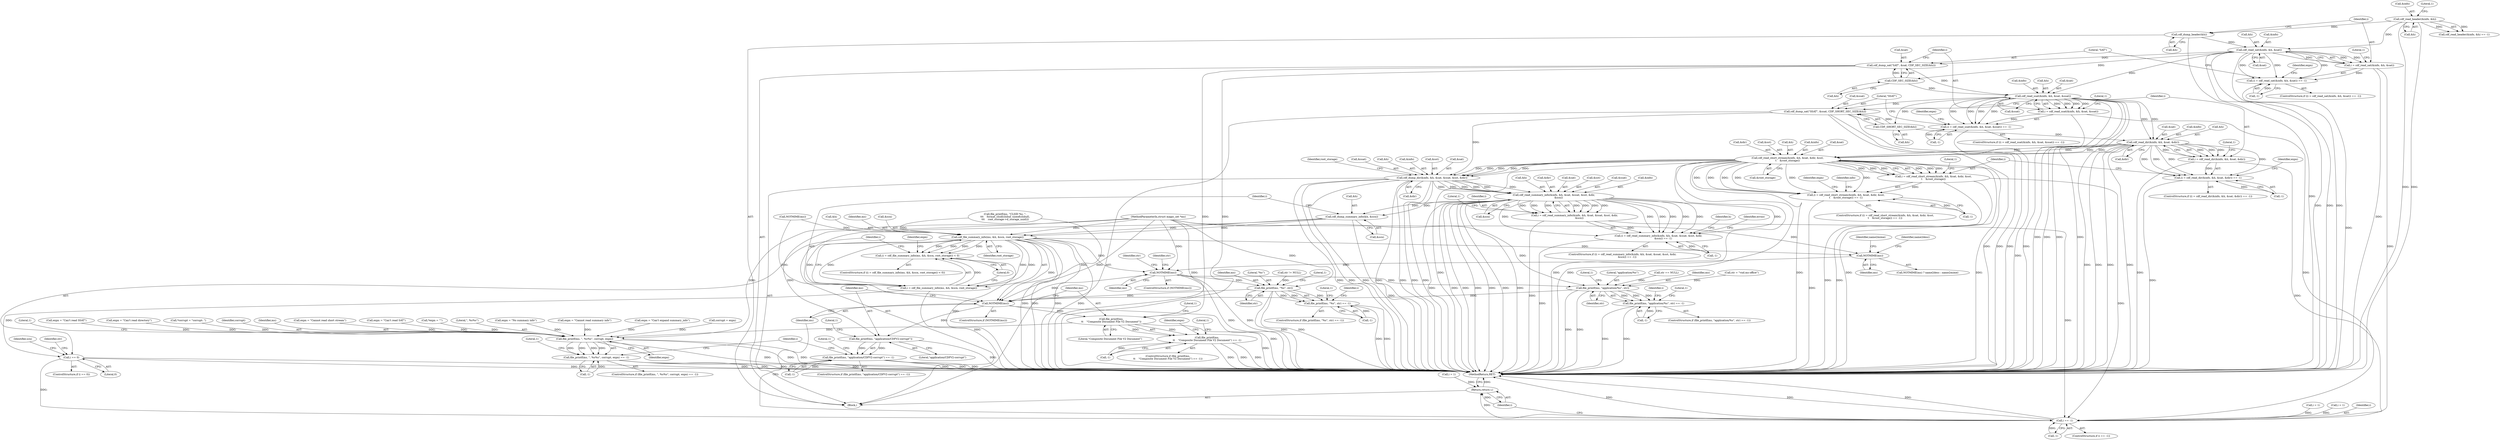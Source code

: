 digraph "0_file_6d209c1c489457397a5763bca4b28e43aac90391_2@API" {
"1000163" [label="(Call,cdf_read_sat(&info, &h, &sat))"];
"1000147" [label="(Call,cdf_read_header(&info, &h))"];
"1000156" [label="(Call,cdf_dump_header(&h))"];
"1000160" [label="(Call,(i = cdf_read_sat(&info, &h, &sat)) == -1)"];
"1000161" [label="(Call,i = cdf_read_sat(&info, &h, &sat))"];
"1000493" [label="(Call,i == -1)"];
"1000542" [label="(Return,return i;)"];
"1000177" [label="(Call,cdf_dump_sat(\"SAT\", &sat, CDF_SEC_SIZE(&h)))"];
"1000188" [label="(Call,cdf_read_ssat(&info, &h, &sat, &ssat))"];
"1000185" [label="(Call,(i = cdf_read_ssat(&info, &h, &sat, &ssat)) == -1)"];
"1000186" [label="(Call,i = cdf_read_ssat(&info, &h, &sat, &ssat))"];
"1000204" [label="(Call,cdf_dump_sat(\"SSAT\", &ssat, CDF_SHORT_SEC_SIZE(&h)))"];
"1000256" [label="(Call,cdf_dump_dir(&info, &h, &sat, &ssat, &sst, &dir))"];
"1000298" [label="(Call,cdf_read_summary_info(&info, &h, &sat, &ssat, &sst, &dir,\n            &scn))"];
"1000295" [label="(Call,(i = cdf_read_summary_info(&info, &h, &sat, &ssat, &sst, &dir,\n            &scn)) == -1)"];
"1000296" [label="(Call,i = cdf_read_summary_info(&info, &h, &sat, &ssat, &sst, &dir,\n            &scn))"];
"1000333" [label="(Call,cdf_dump_summary_info(&h, &scn))"];
"1000342" [label="(Call,cdf_file_summary_info(ms, &h, &scn, root_storage))"];
"1000339" [label="(Call,(i = cdf_file_summary_info(ms, &h, &scn, root_storage)) < 0)"];
"1000340" [label="(Call,i = cdf_file_summary_info(ms, &h, &scn, root_storage))"];
"1000354" [label="(Call,i == 0)"];
"1000417" [label="(Call,NOTMIME(ms))"];
"1000422" [label="(Call,NOTMIME(ms))"];
"1000432" [label="(Call,file_printf(ms, \"%s\", str))"];
"1000431" [label="(Call,file_printf(ms, \"%s\", str) == -1)"];
"1000499" [label="(Call,NOTMIME(ms))"];
"1000504" [label="(Call,file_printf(ms,\n\t\t    \"Composite Document File V2 Document\"))"];
"1000503" [label="(Call,file_printf(ms,\n\t\t    \"Composite Document File V2 Document\") == -1)"];
"1000517" [label="(Call,file_printf(ms, \", %s%s\", corrupt, expn))"];
"1000516" [label="(Call,file_printf(ms, \", %s%s\", corrupt, expn) == -1)"];
"1000531" [label="(Call,file_printf(ms, \"application/CDFV2-corrupt\"))"];
"1000530" [label="(Call,file_printf(ms, \"application/CDFV2-corrupt\") == -1)"];
"1000455" [label="(Call,file_printf(ms, \"application/%s\", str))"];
"1000454" [label="(Call,file_printf(ms, \"application/%s\", str) == -1)"];
"1000208" [label="(Call,CDF_SHORT_SEC_SIZE(&h))"];
"1000215" [label="(Call,cdf_read_dir(&info, &h, &sat, &dir))"];
"1000212" [label="(Call,(i = cdf_read_dir(&info, &h, &sat, &dir)) == -1)"];
"1000213" [label="(Call,i = cdf_read_dir(&info, &h, &sat, &dir))"];
"1000236" [label="(Call,cdf_read_short_stream(&info, &h, &sat, &dir, &sst,\n\t    &root_storage))"];
"1000233" [label="(Call,(i = cdf_read_short_stream(&info, &h, &sat, &dir, &sst,\n\t    &root_storage)) == -1)"];
"1000234" [label="(Call,i = cdf_read_short_stream(&info, &h, &sat, &dir, &sst,\n\t    &root_storage))"];
"1000181" [label="(Call,CDF_SEC_SIZE(&h))"];
"1000205" [label="(Literal,\"SSAT\")"];
"1000457" [label="(Literal,\"application/%s\")"];
"1000148" [label="(Call,&info)"];
"1000333" [label="(Call,cdf_dump_summary_info(&h, &scn))"];
"1000195" [label="(Call,&ssat)"];
"1000227" [label="(Call,expn = \"Can't read directory\")"];
"1000185" [label="(Call,(i = cdf_read_ssat(&info, &h, &sat, &ssat)) == -1)"];
"1000351" [label="(Identifier,expn)"];
"1000440" [label="(Literal,1)"];
"1000499" [label="(Call,NOTMIME(ms))"];
"1000465" [label="(Identifier,i)"];
"1000294" [label="(ControlStructure,if ((i = cdf_read_summary_info(&info, &h, &sat, &ssat, &sst, &dir,\n            &scn)) == -1))"];
"1000542" [label="(Return,return i;)"];
"1000422" [label="(Call,NOTMIME(ms))"];
"1000346" [label="(Call,&scn)"];
"1000218" [label="(Call,&h)"];
"1000307" [label="(Call,&sst)"];
"1000543" [label="(Identifier,i)"];
"1000463" [label="(Literal,1)"];
"1000521" [label="(Identifier,expn)"];
"1000354" [label="(Call,i == 0)"];
"1000259" [label="(Call,&h)"];
"1000161" [label="(Call,i = cdf_read_sat(&info, &h, &sat))"];
"1000535" [label="(Literal,1)"];
"1000186" [label="(Call,i = cdf_read_ssat(&info, &h, &sat, &ssat))"];
"1000334" [label="(Call,&h)"];
"1000177" [label="(Call,cdf_dump_sat(\"SAT\", &sat, CDF_SEC_SIZE(&h)))"];
"1000305" [label="(Call,&ssat)"];
"1000204" [label="(Call,cdf_dump_sat(\"SSAT\", &ssat, CDF_SHORT_SEC_SIZE(&h)))"];
"1000295" [label="(Call,(i = cdf_read_summary_info(&info, &h, &sat, &ssat, &sst, &dir,\n            &scn)) == -1)"];
"1000329" [label="(Call,expn = \"Cannot read summary info\")"];
"1000498" [label="(ControlStructure,if (NOTMIME(ms)))"];
"1000420" [label="(Identifier,name2mime)"];
"1000273" [label="(Call,NOTMIME(ms))"];
"1000350" [label="(Call,expn = \"Can't expand summary_info\")"];
"1000191" [label="(Call,&h)"];
"1000147" [label="(Call,cdf_read_header(&info, &h))"];
"1000157" [label="(Call,&h)"];
"1000423" [label="(Identifier,ms)"];
"1000532" [label="(Identifier,ms)"];
"1000539" [label="(Call,i = 1)"];
"1000529" [label="(ControlStructure,if (file_printf(ms, \"application/CDFV2-corrupt\") == -1))"];
"1000464" [label="(Call,i = 1)"];
"1000458" [label="(Identifier,str)"];
"1000447" [label="(Call,str == NULL)"];
"1000336" [label="(Call,&scn)"];
"1000193" [label="(Call,&sat)"];
"1000321" [label="(Call,corrupt = expn)"];
"1000523" [label="(Literal,1)"];
"1000182" [label="(Call,&h)"];
"1000253" [label="(Identifier,expn)"];
"1000441" [label="(Call,i = 1)"];
"1000296" [label="(Call,i = cdf_read_summary_info(&info, &h, &sat, &ssat, &sst, &dir,\n            &scn))"];
"1000236" [label="(Call,cdf_read_short_stream(&info, &h, &sat, &dir, &sst,\n\t    &root_storage))"];
"1000526" [label="(Literal,1)"];
"1000342" [label="(Call,cdf_file_summary_info(ms, &h, &scn, root_storage))"];
"1000211" [label="(ControlStructure,if ((i = cdf_read_dir(&info, &h, &sat, &dir)) == -1))"];
"1000432" [label="(Call,file_printf(ms, \"%s\", str))"];
"1000171" [label="(Literal,1)"];
"1000225" [label="(Literal,1)"];
"1000493" [label="(Call,i == -1)"];
"1000433" [label="(Identifier,ms)"];
"1000353" [label="(ControlStructure,if (i == 0))"];
"1000162" [label="(Identifier,i)"];
"1000187" [label="(Identifier,i)"];
"1000437" [label="(Literal,1)"];
"1000517" [label="(Call,file_printf(ms, \", %s%s\", corrupt, expn))"];
"1000200" [label="(Call,expn = \"Can't read SSAT\")"];
"1000299" [label="(Call,&info)"];
"1000267" [label="(Call,&dir)"];
"1000348" [label="(Identifier,root_storage)"];
"1000153" [label="(Literal,1)"];
"1000494" [label="(Identifier,i)"];
"1000250" [label="(Literal,1)"];
"1000150" [label="(Call,&h)"];
"1000160" [label="(Call,(i = cdf_read_sat(&info, &h, &sat)) == -1)"];
"1000164" [label="(Call,&info)"];
"1000232" [label="(ControlStructure,if ((i = cdf_read_short_stream(&info, &h, &sat, &dir, &sst,\n\t    &root_storage)) == -1))"];
"1000222" [label="(Call,&dir)"];
"1000341" [label="(Identifier,i)"];
"1000146" [label="(Call,cdf_read_header(&info, &h) == -1)"];
"1000456" [label="(Identifier,ms)"];
"1000431" [label="(Call,file_printf(ms, \"%s\", str) == -1)"];
"1000417" [label="(Call,NOTMIME(ms))"];
"1000430" [label="(ControlStructure,if (file_printf(ms, \"%s\", str) == -1))"];
"1000314" [label="(Literal,1)"];
"1000502" [label="(ControlStructure,if (file_printf(ms,\n\t\t    \"Composite Document File V2 Document\") == -1))"];
"1000188" [label="(Call,cdf_read_ssat(&info, &h, &sat, &ssat))"];
"1000197" [label="(Call,-1)"];
"1000344" [label="(Call,&h)"];
"1000339" [label="(Call,(i = cdf_file_summary_info(ms, &h, &scn, root_storage)) < 0)"];
"1000168" [label="(Call,&sat)"];
"1000101" [label="(MethodParameterIn,struct magic_set *ms)"];
"1000234" [label="(Call,i = cdf_read_short_stream(&info, &h, &sat, &dir, &sst,\n\t    &root_storage))"];
"1000533" [label="(Literal,\"application/CDFV2-corrupt\")"];
"1000416" [label="(Call,NOTMIME(ms) ? name2desc : name2mime)"];
"1000119" [label="(Call,*corrupt = \"corrupt: \")"];
"1000249" [label="(Call,-1)"];
"1000515" [label="(ControlStructure,if (file_printf(ms, \", %s%s\", corrupt, expn) == -1))"];
"1000506" [label="(Literal,\"Composite Document File V2 Document\")"];
"1000508" [label="(Literal,1)"];
"1000301" [label="(Call,&h)"];
"1000298" [label="(Call,cdf_read_summary_info(&info, &h, &sat, &ssat, &sst, &dir,\n            &scn))"];
"1000520" [label="(Identifier,corrupt)"];
"1000503" [label="(Call,file_printf(ms,\n\t\t    \"Composite Document File V2 Document\") == -1)"];
"1000170" [label="(Call,-1)"];
"1000206" [label="(Call,&ssat)"];
"1000518" [label="(Identifier,ms)"];
"1000237" [label="(Call,&info)"];
"1000159" [label="(ControlStructure,if ((i = cdf_read_sat(&info, &h, &sat)) == -1))"];
"1000233" [label="(Call,(i = cdf_read_short_stream(&info, &h, &sat, &dir, &sst,\n\t    &root_storage)) == -1)"];
"1000241" [label="(Call,&sat)"];
"1000544" [label="(MethodReturn,RET)"];
"1000257" [label="(Call,&info)"];
"1000427" [label="(Identifier,str)"];
"1000265" [label="(Call,&sst)"];
"1000252" [label="(Call,expn = \"Cannot read short stream\")"];
"1000454" [label="(Call,file_printf(ms, \"application/%s\", str) == -1)"];
"1000209" [label="(Call,&h)"];
"1000235" [label="(Identifier,i)"];
"1000181" [label="(Call,CDF_SEC_SIZE(&h))"];
"1000243" [label="(Call,&dir)"];
"1000335" [label="(Identifier,h)"];
"1000436" [label="(Call,-1)"];
"1000356" [label="(Literal,0)"];
"1000173" [label="(Call,expn = \"Can't read SAT\")"];
"1000530" [label="(Call,file_printf(ms, \"application/CDFV2-corrupt\") == -1)"];
"1000215" [label="(Call,cdf_read_dir(&info, &h, &sat, &dir))"];
"1000455" [label="(Call,file_printf(ms, \"application/%s\", str))"];
"1000507" [label="(Call,-1)"];
"1000115" [label="(Call,*expn = \"\")"];
"1000198" [label="(Literal,1)"];
"1000495" [label="(Call,-1)"];
"1000343" [label="(Identifier,ms)"];
"1000105" [label="(Block,)"];
"1000338" [label="(ControlStructure,if ((i = cdf_file_summary_info(ms, &h, &scn, root_storage)) < 0))"];
"1000349" [label="(Literal,0)"];
"1000469" [label="(Identifier,scn)"];
"1000297" [label="(Identifier,i)"];
"1000214" [label="(Identifier,i)"];
"1000279" [label="(Call,file_printf(ms, \"CLSID %s, \",\n\t\t\t    format_clsid(clsbuf, sizeof(clsbuf),\n\t\t\t    root_storage->d_storage_uuid)))"];
"1000519" [label="(Literal,\", %s%s\")"];
"1000421" [label="(ControlStructure,if (NOTMIME(ms)))"];
"1000531" [label="(Call,file_printf(ms, \"application/CDFV2-corrupt\"))"];
"1000434" [label="(Literal,\"%s\")"];
"1000459" [label="(Call,-1)"];
"1000201" [label="(Identifier,expn)"];
"1000220" [label="(Call,&sat)"];
"1000189" [label="(Call,&info)"];
"1000448" [label="(Identifier,str)"];
"1000228" [label="(Identifier,expn)"];
"1000309" [label="(Call,&dir)"];
"1000245" [label="(Call,&sst)"];
"1000261" [label="(Call,&sat)"];
"1000450" [label="(Call,str = \"vnd.ms-office\")"];
"1000340" [label="(Call,i = cdf_file_summary_info(ms, &h, &scn, root_storage))"];
"1000208" [label="(Call,CDF_SHORT_SEC_SIZE(&h))"];
"1000516" [label="(Call,file_printf(ms, \", %s%s\", corrupt, expn) == -1)"];
"1000318" [label="(Identifier,errno)"];
"1000163" [label="(Call,cdf_read_sat(&info, &h, &sat))"];
"1000256" [label="(Call,cdf_dump_dir(&info, &h, &sat, &ssat, &sst, &dir))"];
"1000426" [label="(Call,str != NULL)"];
"1000504" [label="(Call,file_printf(ms,\n\t\t    \"Composite Document File V2 Document\"))"];
"1000216" [label="(Call,&info)"];
"1000179" [label="(Call,&sat)"];
"1000224" [label="(Call,-1)"];
"1000174" [label="(Identifier,expn)"];
"1000360" [label="(Identifier,str)"];
"1000311" [label="(Call,&scn)"];
"1000166" [label="(Call,&h)"];
"1000270" [label="(Identifier,root_storage)"];
"1000522" [label="(Call,-1)"];
"1000419" [label="(Identifier,name2desc)"];
"1000538" [label="(Literal,1)"];
"1000453" [label="(ControlStructure,if (file_printf(ms, \"application/%s\", str) == -1))"];
"1000239" [label="(Call,&h)"];
"1000355" [label="(Identifier,i)"];
"1000178" [label="(Literal,\"SAT\")"];
"1000514" [label="(Identifier,expn)"];
"1000213" [label="(Call,i = cdf_read_dir(&info, &h, &sat, &dir))"];
"1000313" [label="(Call,-1)"];
"1000324" [label="(Call,expn = \"No summary info\")"];
"1000435" [label="(Identifier,str)"];
"1000442" [label="(Identifier,i)"];
"1000534" [label="(Call,-1)"];
"1000258" [label="(Identifier,info)"];
"1000212" [label="(Call,(i = cdf_read_dir(&info, &h, &sat, &dir)) == -1)"];
"1000540" [label="(Identifier,i)"];
"1000460" [label="(Literal,1)"];
"1000505" [label="(Identifier,ms)"];
"1000156" [label="(Call,cdf_dump_header(&h))"];
"1000492" [label="(ControlStructure,if (i == -1))"];
"1000303" [label="(Call,&sat)"];
"1000500" [label="(Identifier,ms)"];
"1000247" [label="(Call,&root_storage)"];
"1000263" [label="(Call,&ssat)"];
"1000184" [label="(ControlStructure,if ((i = cdf_read_ssat(&info, &h, &sat, &ssat)) == -1))"];
"1000511" [label="(Literal,1)"];
"1000418" [label="(Identifier,ms)"];
"1000163" -> "1000161"  [label="AST: "];
"1000163" -> "1000168"  [label="CFG: "];
"1000164" -> "1000163"  [label="AST: "];
"1000166" -> "1000163"  [label="AST: "];
"1000168" -> "1000163"  [label="AST: "];
"1000161" -> "1000163"  [label="CFG: "];
"1000163" -> "1000544"  [label="DDG: "];
"1000163" -> "1000544"  [label="DDG: "];
"1000163" -> "1000544"  [label="DDG: "];
"1000163" -> "1000160"  [label="DDG: "];
"1000163" -> "1000160"  [label="DDG: "];
"1000163" -> "1000160"  [label="DDG: "];
"1000163" -> "1000161"  [label="DDG: "];
"1000163" -> "1000161"  [label="DDG: "];
"1000163" -> "1000161"  [label="DDG: "];
"1000147" -> "1000163"  [label="DDG: "];
"1000156" -> "1000163"  [label="DDG: "];
"1000163" -> "1000177"  [label="DDG: "];
"1000163" -> "1000181"  [label="DDG: "];
"1000163" -> "1000188"  [label="DDG: "];
"1000147" -> "1000146"  [label="AST: "];
"1000147" -> "1000150"  [label="CFG: "];
"1000148" -> "1000147"  [label="AST: "];
"1000150" -> "1000147"  [label="AST: "];
"1000153" -> "1000147"  [label="CFG: "];
"1000147" -> "1000544"  [label="DDG: "];
"1000147" -> "1000544"  [label="DDG: "];
"1000147" -> "1000146"  [label="DDG: "];
"1000147" -> "1000146"  [label="DDG: "];
"1000147" -> "1000156"  [label="DDG: "];
"1000156" -> "1000105"  [label="AST: "];
"1000156" -> "1000157"  [label="CFG: "];
"1000157" -> "1000156"  [label="AST: "];
"1000162" -> "1000156"  [label="CFG: "];
"1000156" -> "1000544"  [label="DDG: "];
"1000160" -> "1000159"  [label="AST: "];
"1000160" -> "1000170"  [label="CFG: "];
"1000161" -> "1000160"  [label="AST: "];
"1000170" -> "1000160"  [label="AST: "];
"1000174" -> "1000160"  [label="CFG: "];
"1000178" -> "1000160"  [label="CFG: "];
"1000160" -> "1000544"  [label="DDG: "];
"1000161" -> "1000160"  [label="DDG: "];
"1000170" -> "1000160"  [label="DDG: "];
"1000162" -> "1000161"  [label="AST: "];
"1000171" -> "1000161"  [label="CFG: "];
"1000161" -> "1000544"  [label="DDG: "];
"1000161" -> "1000493"  [label="DDG: "];
"1000493" -> "1000492"  [label="AST: "];
"1000493" -> "1000495"  [label="CFG: "];
"1000494" -> "1000493"  [label="AST: "];
"1000495" -> "1000493"  [label="AST: "];
"1000500" -> "1000493"  [label="CFG: "];
"1000543" -> "1000493"  [label="CFG: "];
"1000493" -> "1000544"  [label="DDG: "];
"1000493" -> "1000544"  [label="DDG: "];
"1000493" -> "1000544"  [label="DDG: "];
"1000441" -> "1000493"  [label="DDG: "];
"1000186" -> "1000493"  [label="DDG: "];
"1000464" -> "1000493"  [label="DDG: "];
"1000234" -> "1000493"  [label="DDG: "];
"1000213" -> "1000493"  [label="DDG: "];
"1000296" -> "1000493"  [label="DDG: "];
"1000354" -> "1000493"  [label="DDG: "];
"1000495" -> "1000493"  [label="DDG: "];
"1000493" -> "1000542"  [label="DDG: "];
"1000542" -> "1000105"  [label="AST: "];
"1000542" -> "1000543"  [label="CFG: "];
"1000543" -> "1000542"  [label="AST: "];
"1000544" -> "1000542"  [label="CFG: "];
"1000542" -> "1000544"  [label="DDG: "];
"1000543" -> "1000542"  [label="DDG: "];
"1000539" -> "1000542"  [label="DDG: "];
"1000177" -> "1000105"  [label="AST: "];
"1000177" -> "1000181"  [label="CFG: "];
"1000178" -> "1000177"  [label="AST: "];
"1000179" -> "1000177"  [label="AST: "];
"1000181" -> "1000177"  [label="AST: "];
"1000187" -> "1000177"  [label="CFG: "];
"1000177" -> "1000544"  [label="DDG: "];
"1000177" -> "1000544"  [label="DDG: "];
"1000181" -> "1000177"  [label="DDG: "];
"1000177" -> "1000188"  [label="DDG: "];
"1000188" -> "1000186"  [label="AST: "];
"1000188" -> "1000195"  [label="CFG: "];
"1000189" -> "1000188"  [label="AST: "];
"1000191" -> "1000188"  [label="AST: "];
"1000193" -> "1000188"  [label="AST: "];
"1000195" -> "1000188"  [label="AST: "];
"1000186" -> "1000188"  [label="CFG: "];
"1000188" -> "1000544"  [label="DDG: "];
"1000188" -> "1000544"  [label="DDG: "];
"1000188" -> "1000544"  [label="DDG: "];
"1000188" -> "1000544"  [label="DDG: "];
"1000188" -> "1000185"  [label="DDG: "];
"1000188" -> "1000185"  [label="DDG: "];
"1000188" -> "1000185"  [label="DDG: "];
"1000188" -> "1000185"  [label="DDG: "];
"1000188" -> "1000186"  [label="DDG: "];
"1000188" -> "1000186"  [label="DDG: "];
"1000188" -> "1000186"  [label="DDG: "];
"1000188" -> "1000186"  [label="DDG: "];
"1000181" -> "1000188"  [label="DDG: "];
"1000188" -> "1000204"  [label="DDG: "];
"1000188" -> "1000208"  [label="DDG: "];
"1000188" -> "1000215"  [label="DDG: "];
"1000188" -> "1000215"  [label="DDG: "];
"1000185" -> "1000184"  [label="AST: "];
"1000185" -> "1000197"  [label="CFG: "];
"1000186" -> "1000185"  [label="AST: "];
"1000197" -> "1000185"  [label="AST: "];
"1000201" -> "1000185"  [label="CFG: "];
"1000205" -> "1000185"  [label="CFG: "];
"1000185" -> "1000544"  [label="DDG: "];
"1000186" -> "1000185"  [label="DDG: "];
"1000197" -> "1000185"  [label="DDG: "];
"1000187" -> "1000186"  [label="AST: "];
"1000198" -> "1000186"  [label="CFG: "];
"1000186" -> "1000544"  [label="DDG: "];
"1000204" -> "1000105"  [label="AST: "];
"1000204" -> "1000208"  [label="CFG: "];
"1000205" -> "1000204"  [label="AST: "];
"1000206" -> "1000204"  [label="AST: "];
"1000208" -> "1000204"  [label="AST: "];
"1000214" -> "1000204"  [label="CFG: "];
"1000204" -> "1000544"  [label="DDG: "];
"1000204" -> "1000544"  [label="DDG: "];
"1000204" -> "1000544"  [label="DDG: "];
"1000208" -> "1000204"  [label="DDG: "];
"1000204" -> "1000256"  [label="DDG: "];
"1000256" -> "1000105"  [label="AST: "];
"1000256" -> "1000267"  [label="CFG: "];
"1000257" -> "1000256"  [label="AST: "];
"1000259" -> "1000256"  [label="AST: "];
"1000261" -> "1000256"  [label="AST: "];
"1000263" -> "1000256"  [label="AST: "];
"1000265" -> "1000256"  [label="AST: "];
"1000267" -> "1000256"  [label="AST: "];
"1000270" -> "1000256"  [label="CFG: "];
"1000256" -> "1000544"  [label="DDG: "];
"1000256" -> "1000544"  [label="DDG: "];
"1000256" -> "1000544"  [label="DDG: "];
"1000256" -> "1000544"  [label="DDG: "];
"1000256" -> "1000544"  [label="DDG: "];
"1000256" -> "1000544"  [label="DDG: "];
"1000256" -> "1000544"  [label="DDG: "];
"1000236" -> "1000256"  [label="DDG: "];
"1000236" -> "1000256"  [label="DDG: "];
"1000236" -> "1000256"  [label="DDG: "];
"1000236" -> "1000256"  [label="DDG: "];
"1000236" -> "1000256"  [label="DDG: "];
"1000256" -> "1000298"  [label="DDG: "];
"1000256" -> "1000298"  [label="DDG: "];
"1000256" -> "1000298"  [label="DDG: "];
"1000256" -> "1000298"  [label="DDG: "];
"1000256" -> "1000298"  [label="DDG: "];
"1000256" -> "1000298"  [label="DDG: "];
"1000298" -> "1000296"  [label="AST: "];
"1000298" -> "1000311"  [label="CFG: "];
"1000299" -> "1000298"  [label="AST: "];
"1000301" -> "1000298"  [label="AST: "];
"1000303" -> "1000298"  [label="AST: "];
"1000305" -> "1000298"  [label="AST: "];
"1000307" -> "1000298"  [label="AST: "];
"1000309" -> "1000298"  [label="AST: "];
"1000311" -> "1000298"  [label="AST: "];
"1000296" -> "1000298"  [label="CFG: "];
"1000298" -> "1000544"  [label="DDG: "];
"1000298" -> "1000544"  [label="DDG: "];
"1000298" -> "1000544"  [label="DDG: "];
"1000298" -> "1000544"  [label="DDG: "];
"1000298" -> "1000544"  [label="DDG: "];
"1000298" -> "1000544"  [label="DDG: "];
"1000298" -> "1000544"  [label="DDG: "];
"1000298" -> "1000295"  [label="DDG: "];
"1000298" -> "1000295"  [label="DDG: "];
"1000298" -> "1000295"  [label="DDG: "];
"1000298" -> "1000295"  [label="DDG: "];
"1000298" -> "1000295"  [label="DDG: "];
"1000298" -> "1000295"  [label="DDG: "];
"1000298" -> "1000295"  [label="DDG: "];
"1000298" -> "1000296"  [label="DDG: "];
"1000298" -> "1000296"  [label="DDG: "];
"1000298" -> "1000296"  [label="DDG: "];
"1000298" -> "1000296"  [label="DDG: "];
"1000298" -> "1000296"  [label="DDG: "];
"1000298" -> "1000296"  [label="DDG: "];
"1000298" -> "1000296"  [label="DDG: "];
"1000298" -> "1000333"  [label="DDG: "];
"1000298" -> "1000333"  [label="DDG: "];
"1000295" -> "1000294"  [label="AST: "];
"1000295" -> "1000313"  [label="CFG: "];
"1000296" -> "1000295"  [label="AST: "];
"1000313" -> "1000295"  [label="AST: "];
"1000318" -> "1000295"  [label="CFG: "];
"1000335" -> "1000295"  [label="CFG: "];
"1000295" -> "1000544"  [label="DDG: "];
"1000296" -> "1000295"  [label="DDG: "];
"1000313" -> "1000295"  [label="DDG: "];
"1000297" -> "1000296"  [label="AST: "];
"1000314" -> "1000296"  [label="CFG: "];
"1000296" -> "1000544"  [label="DDG: "];
"1000333" -> "1000105"  [label="AST: "];
"1000333" -> "1000336"  [label="CFG: "];
"1000334" -> "1000333"  [label="AST: "];
"1000336" -> "1000333"  [label="AST: "];
"1000341" -> "1000333"  [label="CFG: "];
"1000333" -> "1000544"  [label="DDG: "];
"1000333" -> "1000342"  [label="DDG: "];
"1000333" -> "1000342"  [label="DDG: "];
"1000342" -> "1000340"  [label="AST: "];
"1000342" -> "1000348"  [label="CFG: "];
"1000343" -> "1000342"  [label="AST: "];
"1000344" -> "1000342"  [label="AST: "];
"1000346" -> "1000342"  [label="AST: "];
"1000348" -> "1000342"  [label="AST: "];
"1000340" -> "1000342"  [label="CFG: "];
"1000342" -> "1000544"  [label="DDG: "];
"1000342" -> "1000544"  [label="DDG: "];
"1000342" -> "1000544"  [label="DDG: "];
"1000342" -> "1000544"  [label="DDG: "];
"1000342" -> "1000339"  [label="DDG: "];
"1000342" -> "1000339"  [label="DDG: "];
"1000342" -> "1000339"  [label="DDG: "];
"1000342" -> "1000339"  [label="DDG: "];
"1000342" -> "1000340"  [label="DDG: "];
"1000342" -> "1000340"  [label="DDG: "];
"1000342" -> "1000340"  [label="DDG: "];
"1000342" -> "1000340"  [label="DDG: "];
"1000279" -> "1000342"  [label="DDG: "];
"1000273" -> "1000342"  [label="DDG: "];
"1000101" -> "1000342"  [label="DDG: "];
"1000342" -> "1000417"  [label="DDG: "];
"1000342" -> "1000422"  [label="DDG: "];
"1000342" -> "1000499"  [label="DDG: "];
"1000339" -> "1000338"  [label="AST: "];
"1000339" -> "1000349"  [label="CFG: "];
"1000340" -> "1000339"  [label="AST: "];
"1000349" -> "1000339"  [label="AST: "];
"1000351" -> "1000339"  [label="CFG: "];
"1000355" -> "1000339"  [label="CFG: "];
"1000339" -> "1000544"  [label="DDG: "];
"1000340" -> "1000339"  [label="DDG: "];
"1000341" -> "1000340"  [label="AST: "];
"1000349" -> "1000340"  [label="CFG: "];
"1000340" -> "1000544"  [label="DDG: "];
"1000340" -> "1000354"  [label="DDG: "];
"1000354" -> "1000353"  [label="AST: "];
"1000354" -> "1000356"  [label="CFG: "];
"1000355" -> "1000354"  [label="AST: "];
"1000356" -> "1000354"  [label="AST: "];
"1000360" -> "1000354"  [label="CFG: "];
"1000469" -> "1000354"  [label="CFG: "];
"1000354" -> "1000544"  [label="DDG: "];
"1000354" -> "1000544"  [label="DDG: "];
"1000417" -> "1000416"  [label="AST: "];
"1000417" -> "1000418"  [label="CFG: "];
"1000418" -> "1000417"  [label="AST: "];
"1000419" -> "1000417"  [label="CFG: "];
"1000420" -> "1000417"  [label="CFG: "];
"1000101" -> "1000417"  [label="DDG: "];
"1000417" -> "1000422"  [label="DDG: "];
"1000422" -> "1000421"  [label="AST: "];
"1000422" -> "1000423"  [label="CFG: "];
"1000423" -> "1000422"  [label="AST: "];
"1000427" -> "1000422"  [label="CFG: "];
"1000448" -> "1000422"  [label="CFG: "];
"1000422" -> "1000544"  [label="DDG: "];
"1000422" -> "1000544"  [label="DDG: "];
"1000101" -> "1000422"  [label="DDG: "];
"1000422" -> "1000432"  [label="DDG: "];
"1000422" -> "1000455"  [label="DDG: "];
"1000422" -> "1000499"  [label="DDG: "];
"1000432" -> "1000431"  [label="AST: "];
"1000432" -> "1000435"  [label="CFG: "];
"1000433" -> "1000432"  [label="AST: "];
"1000434" -> "1000432"  [label="AST: "];
"1000435" -> "1000432"  [label="AST: "];
"1000437" -> "1000432"  [label="CFG: "];
"1000432" -> "1000544"  [label="DDG: "];
"1000432" -> "1000544"  [label="DDG: "];
"1000432" -> "1000431"  [label="DDG: "];
"1000432" -> "1000431"  [label="DDG: "];
"1000432" -> "1000431"  [label="DDG: "];
"1000101" -> "1000432"  [label="DDG: "];
"1000426" -> "1000432"  [label="DDG: "];
"1000432" -> "1000499"  [label="DDG: "];
"1000431" -> "1000430"  [label="AST: "];
"1000431" -> "1000436"  [label="CFG: "];
"1000436" -> "1000431"  [label="AST: "];
"1000440" -> "1000431"  [label="CFG: "];
"1000442" -> "1000431"  [label="CFG: "];
"1000431" -> "1000544"  [label="DDG: "];
"1000431" -> "1000544"  [label="DDG: "];
"1000436" -> "1000431"  [label="DDG: "];
"1000499" -> "1000498"  [label="AST: "];
"1000499" -> "1000500"  [label="CFG: "];
"1000500" -> "1000499"  [label="AST: "];
"1000505" -> "1000499"  [label="CFG: "];
"1000532" -> "1000499"  [label="CFG: "];
"1000499" -> "1000544"  [label="DDG: "];
"1000273" -> "1000499"  [label="DDG: "];
"1000455" -> "1000499"  [label="DDG: "];
"1000279" -> "1000499"  [label="DDG: "];
"1000101" -> "1000499"  [label="DDG: "];
"1000499" -> "1000504"  [label="DDG: "];
"1000499" -> "1000531"  [label="DDG: "];
"1000504" -> "1000503"  [label="AST: "];
"1000504" -> "1000506"  [label="CFG: "];
"1000505" -> "1000504"  [label="AST: "];
"1000506" -> "1000504"  [label="AST: "];
"1000508" -> "1000504"  [label="CFG: "];
"1000504" -> "1000544"  [label="DDG: "];
"1000504" -> "1000503"  [label="DDG: "];
"1000504" -> "1000503"  [label="DDG: "];
"1000101" -> "1000504"  [label="DDG: "];
"1000504" -> "1000517"  [label="DDG: "];
"1000503" -> "1000502"  [label="AST: "];
"1000503" -> "1000507"  [label="CFG: "];
"1000507" -> "1000503"  [label="AST: "];
"1000511" -> "1000503"  [label="CFG: "];
"1000514" -> "1000503"  [label="CFG: "];
"1000503" -> "1000544"  [label="DDG: "];
"1000503" -> "1000544"  [label="DDG: "];
"1000503" -> "1000544"  [label="DDG: "];
"1000507" -> "1000503"  [label="DDG: "];
"1000517" -> "1000516"  [label="AST: "];
"1000517" -> "1000521"  [label="CFG: "];
"1000518" -> "1000517"  [label="AST: "];
"1000519" -> "1000517"  [label="AST: "];
"1000520" -> "1000517"  [label="AST: "];
"1000521" -> "1000517"  [label="AST: "];
"1000523" -> "1000517"  [label="CFG: "];
"1000517" -> "1000544"  [label="DDG: "];
"1000517" -> "1000544"  [label="DDG: "];
"1000517" -> "1000544"  [label="DDG: "];
"1000517" -> "1000516"  [label="DDG: "];
"1000517" -> "1000516"  [label="DDG: "];
"1000517" -> "1000516"  [label="DDG: "];
"1000517" -> "1000516"  [label="DDG: "];
"1000101" -> "1000517"  [label="DDG: "];
"1000321" -> "1000517"  [label="DDG: "];
"1000119" -> "1000517"  [label="DDG: "];
"1000200" -> "1000517"  [label="DDG: "];
"1000350" -> "1000517"  [label="DDG: "];
"1000252" -> "1000517"  [label="DDG: "];
"1000227" -> "1000517"  [label="DDG: "];
"1000329" -> "1000517"  [label="DDG: "];
"1000324" -> "1000517"  [label="DDG: "];
"1000115" -> "1000517"  [label="DDG: "];
"1000173" -> "1000517"  [label="DDG: "];
"1000516" -> "1000515"  [label="AST: "];
"1000516" -> "1000522"  [label="CFG: "];
"1000522" -> "1000516"  [label="AST: "];
"1000526" -> "1000516"  [label="CFG: "];
"1000540" -> "1000516"  [label="CFG: "];
"1000516" -> "1000544"  [label="DDG: "];
"1000516" -> "1000544"  [label="DDG: "];
"1000516" -> "1000544"  [label="DDG: "];
"1000522" -> "1000516"  [label="DDG: "];
"1000531" -> "1000530"  [label="AST: "];
"1000531" -> "1000533"  [label="CFG: "];
"1000532" -> "1000531"  [label="AST: "];
"1000533" -> "1000531"  [label="AST: "];
"1000535" -> "1000531"  [label="CFG: "];
"1000531" -> "1000544"  [label="DDG: "];
"1000531" -> "1000530"  [label="DDG: "];
"1000531" -> "1000530"  [label="DDG: "];
"1000101" -> "1000531"  [label="DDG: "];
"1000530" -> "1000529"  [label="AST: "];
"1000530" -> "1000534"  [label="CFG: "];
"1000534" -> "1000530"  [label="AST: "];
"1000538" -> "1000530"  [label="CFG: "];
"1000540" -> "1000530"  [label="CFG: "];
"1000530" -> "1000544"  [label="DDG: "];
"1000530" -> "1000544"  [label="DDG: "];
"1000530" -> "1000544"  [label="DDG: "];
"1000534" -> "1000530"  [label="DDG: "];
"1000455" -> "1000454"  [label="AST: "];
"1000455" -> "1000458"  [label="CFG: "];
"1000456" -> "1000455"  [label="AST: "];
"1000457" -> "1000455"  [label="AST: "];
"1000458" -> "1000455"  [label="AST: "];
"1000460" -> "1000455"  [label="CFG: "];
"1000455" -> "1000544"  [label="DDG: "];
"1000455" -> "1000544"  [label="DDG: "];
"1000455" -> "1000454"  [label="DDG: "];
"1000455" -> "1000454"  [label="DDG: "];
"1000455" -> "1000454"  [label="DDG: "];
"1000101" -> "1000455"  [label="DDG: "];
"1000450" -> "1000455"  [label="DDG: "];
"1000447" -> "1000455"  [label="DDG: "];
"1000454" -> "1000453"  [label="AST: "];
"1000454" -> "1000459"  [label="CFG: "];
"1000459" -> "1000454"  [label="AST: "];
"1000463" -> "1000454"  [label="CFG: "];
"1000465" -> "1000454"  [label="CFG: "];
"1000454" -> "1000544"  [label="DDG: "];
"1000454" -> "1000544"  [label="DDG: "];
"1000459" -> "1000454"  [label="DDG: "];
"1000208" -> "1000209"  [label="CFG: "];
"1000209" -> "1000208"  [label="AST: "];
"1000208" -> "1000215"  [label="DDG: "];
"1000215" -> "1000213"  [label="AST: "];
"1000215" -> "1000222"  [label="CFG: "];
"1000216" -> "1000215"  [label="AST: "];
"1000218" -> "1000215"  [label="AST: "];
"1000220" -> "1000215"  [label="AST: "];
"1000222" -> "1000215"  [label="AST: "];
"1000213" -> "1000215"  [label="CFG: "];
"1000215" -> "1000544"  [label="DDG: "];
"1000215" -> "1000544"  [label="DDG: "];
"1000215" -> "1000544"  [label="DDG: "];
"1000215" -> "1000544"  [label="DDG: "];
"1000215" -> "1000212"  [label="DDG: "];
"1000215" -> "1000212"  [label="DDG: "];
"1000215" -> "1000212"  [label="DDG: "];
"1000215" -> "1000212"  [label="DDG: "];
"1000215" -> "1000213"  [label="DDG: "];
"1000215" -> "1000213"  [label="DDG: "];
"1000215" -> "1000213"  [label="DDG: "];
"1000215" -> "1000213"  [label="DDG: "];
"1000215" -> "1000236"  [label="DDG: "];
"1000215" -> "1000236"  [label="DDG: "];
"1000215" -> "1000236"  [label="DDG: "];
"1000215" -> "1000236"  [label="DDG: "];
"1000212" -> "1000211"  [label="AST: "];
"1000212" -> "1000224"  [label="CFG: "];
"1000213" -> "1000212"  [label="AST: "];
"1000224" -> "1000212"  [label="AST: "];
"1000228" -> "1000212"  [label="CFG: "];
"1000235" -> "1000212"  [label="CFG: "];
"1000212" -> "1000544"  [label="DDG: "];
"1000213" -> "1000212"  [label="DDG: "];
"1000224" -> "1000212"  [label="DDG: "];
"1000214" -> "1000213"  [label="AST: "];
"1000225" -> "1000213"  [label="CFG: "];
"1000213" -> "1000544"  [label="DDG: "];
"1000236" -> "1000234"  [label="AST: "];
"1000236" -> "1000247"  [label="CFG: "];
"1000237" -> "1000236"  [label="AST: "];
"1000239" -> "1000236"  [label="AST: "];
"1000241" -> "1000236"  [label="AST: "];
"1000243" -> "1000236"  [label="AST: "];
"1000245" -> "1000236"  [label="AST: "];
"1000247" -> "1000236"  [label="AST: "];
"1000234" -> "1000236"  [label="CFG: "];
"1000236" -> "1000544"  [label="DDG: "];
"1000236" -> "1000544"  [label="DDG: "];
"1000236" -> "1000544"  [label="DDG: "];
"1000236" -> "1000544"  [label="DDG: "];
"1000236" -> "1000544"  [label="DDG: "];
"1000236" -> "1000544"  [label="DDG: "];
"1000236" -> "1000233"  [label="DDG: "];
"1000236" -> "1000233"  [label="DDG: "];
"1000236" -> "1000233"  [label="DDG: "];
"1000236" -> "1000233"  [label="DDG: "];
"1000236" -> "1000233"  [label="DDG: "];
"1000236" -> "1000233"  [label="DDG: "];
"1000236" -> "1000234"  [label="DDG: "];
"1000236" -> "1000234"  [label="DDG: "];
"1000236" -> "1000234"  [label="DDG: "];
"1000236" -> "1000234"  [label="DDG: "];
"1000236" -> "1000234"  [label="DDG: "];
"1000236" -> "1000234"  [label="DDG: "];
"1000233" -> "1000232"  [label="AST: "];
"1000233" -> "1000249"  [label="CFG: "];
"1000234" -> "1000233"  [label="AST: "];
"1000249" -> "1000233"  [label="AST: "];
"1000253" -> "1000233"  [label="CFG: "];
"1000258" -> "1000233"  [label="CFG: "];
"1000233" -> "1000544"  [label="DDG: "];
"1000234" -> "1000233"  [label="DDG: "];
"1000249" -> "1000233"  [label="DDG: "];
"1000235" -> "1000234"  [label="AST: "];
"1000250" -> "1000234"  [label="CFG: "];
"1000234" -> "1000544"  [label="DDG: "];
"1000234" -> "1000544"  [label="DDG: "];
"1000181" -> "1000182"  [label="CFG: "];
"1000182" -> "1000181"  [label="AST: "];
}
